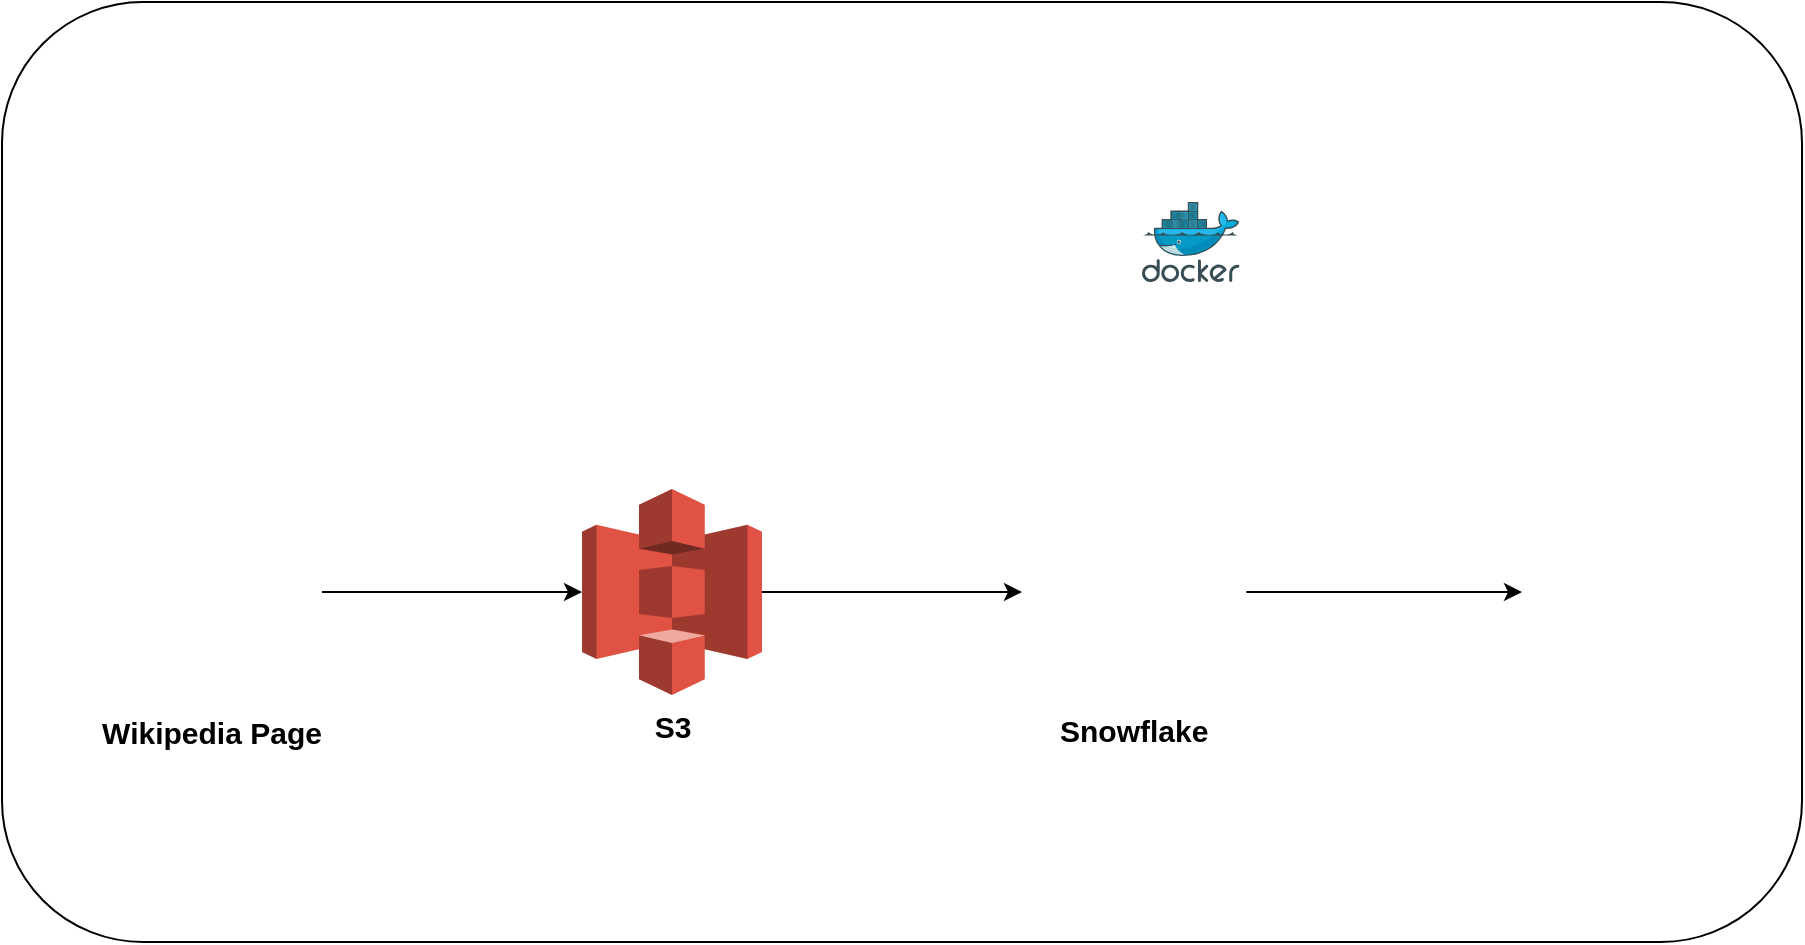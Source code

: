 <mxfile version="21.6.8" type="device">
  <diagram name="Página-1" id="-YCDmao3VCEmHztwjtE3">
    <mxGraphModel dx="2885" dy="1180" grid="1" gridSize="10" guides="1" tooltips="1" connect="1" arrows="1" fold="1" page="1" pageScale="1" pageWidth="827" pageHeight="1169" math="0" shadow="0">
      <root>
        <mxCell id="0" />
        <mxCell id="1" parent="0" />
        <mxCell id="kotbfbAOT1RfUfPz4vf5-16" value="" style="rounded=1;whiteSpace=wrap;html=1;" parent="1" vertex="1">
          <mxGeometry x="-80" y="250" width="900" height="470" as="geometry" />
        </mxCell>
        <mxCell id="kotbfbAOT1RfUfPz4vf5-10" style="edgeStyle=orthogonalEdgeStyle;rounded=0;orthogonalLoop=1;jettySize=auto;html=1;exitX=1;exitY=0.5;exitDx=0;exitDy=0;" parent="1" source="kotbfbAOT1RfUfPz4vf5-1" target="kotbfbAOT1RfUfPz4vf5-2" edge="1">
          <mxGeometry relative="1" as="geometry" />
        </mxCell>
        <mxCell id="kotbfbAOT1RfUfPz4vf5-1" value="Wikipedia Page" style="shape=image;verticalLabelPosition=bottom;labelBackgroundColor=default;verticalAlign=top;aspect=fixed;imageAspect=0;image=https://cdn-icons-png.flaticon.com/512/2742/2742197.png;fontSize=15;fontStyle=1" parent="1" vertex="1">
          <mxGeometry x="-30" y="490" width="110" height="110" as="geometry" />
        </mxCell>
        <mxCell id="kotbfbAOT1RfUfPz4vf5-11" style="edgeStyle=orthogonalEdgeStyle;rounded=0;orthogonalLoop=1;jettySize=auto;html=1;exitX=1;exitY=0.5;exitDx=0;exitDy=0;exitPerimeter=0;entryX=0;entryY=0.5;entryDx=0;entryDy=0;" parent="1" source="kotbfbAOT1RfUfPz4vf5-2" target="kotbfbAOT1RfUfPz4vf5-3" edge="1">
          <mxGeometry relative="1" as="geometry" />
        </mxCell>
        <mxCell id="kotbfbAOT1RfUfPz4vf5-2" value="&lt;font style=&quot;font-size: 15px;&quot;&gt;&lt;b&gt;S3&lt;/b&gt;&lt;/font&gt;" style="outlineConnect=0;dashed=0;verticalLabelPosition=bottom;verticalAlign=top;align=center;html=1;shape=mxgraph.aws3.s3;fillColor=#E05243;gradientColor=none;" parent="1" vertex="1">
          <mxGeometry x="210" y="493.5" width="90" height="103" as="geometry" />
        </mxCell>
        <mxCell id="kotbfbAOT1RfUfPz4vf5-12" style="edgeStyle=orthogonalEdgeStyle;rounded=0;orthogonalLoop=1;jettySize=auto;html=1;exitX=1;exitY=0.5;exitDx=0;exitDy=0;entryX=0;entryY=0.5;entryDx=0;entryDy=0;" parent="1" source="kotbfbAOT1RfUfPz4vf5-3" target="kotbfbAOT1RfUfPz4vf5-7" edge="1">
          <mxGeometry relative="1" as="geometry" />
        </mxCell>
        <mxCell id="kotbfbAOT1RfUfPz4vf5-3" value="Snowflake" style="shape=image;verticalLabelPosition=bottom;labelBackgroundColor=default;verticalAlign=top;aspect=fixed;imageAspect=0;image=https://estuary.dev/static/972ca52d0addb818460efc144940d25f/8a1c1/7154a4_Snowflake_a6a3c49601.png;fontSize=15;fontStyle=1" parent="1" vertex="1">
          <mxGeometry x="430" y="491" width="112.18" height="108" as="geometry" />
        </mxCell>
        <mxCell id="kotbfbAOT1RfUfPz4vf5-7" value="" style="shape=image;verticalLabelPosition=bottom;labelBackgroundColor=default;verticalAlign=top;aspect=fixed;imageAspect=0;image=https://analyticstraininghub.com/wp-content/uploads/2020/10/icon-tableau.png;" parent="1" vertex="1">
          <mxGeometry x="680" y="485" width="120" height="120" as="geometry" />
        </mxCell>
        <mxCell id="vR9rnwirkYuTVUBy_0PF-1" value="" style="shape=image;verticalLabelPosition=bottom;labelBackgroundColor=default;verticalAlign=top;aspect=fixed;imageAspect=0;image=https://upload.wikimedia.org/wikipedia/commons/d/de/AirflowLogo.png;" vertex="1" parent="1">
          <mxGeometry x="235.52" y="270" width="268.97" height="104" as="geometry" />
        </mxCell>
        <mxCell id="vR9rnwirkYuTVUBy_0PF-2" value="" style="image;sketch=0;aspect=fixed;html=1;points=[];align=center;fontSize=12;image=img/lib/mscae/Docker.svg;" vertex="1" parent="1">
          <mxGeometry x="490" y="350" width="48.78" height="40" as="geometry" />
        </mxCell>
      </root>
    </mxGraphModel>
  </diagram>
</mxfile>
